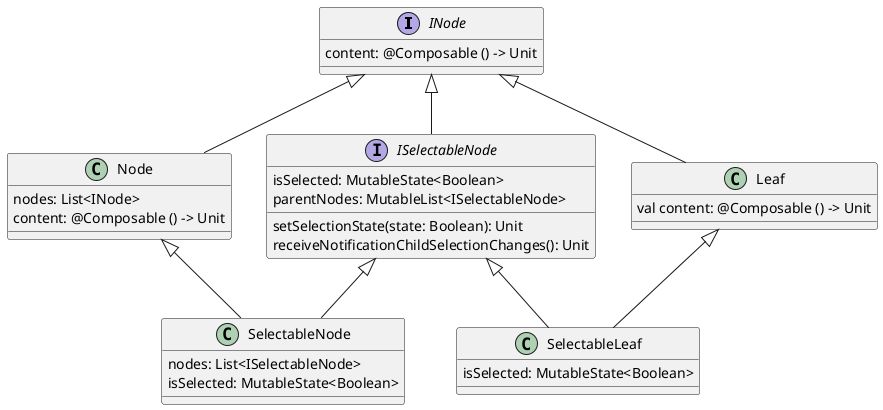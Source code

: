 @startuml
'https://plantuml.com/class-diagram

interface INode {
    {field} content: @Composable () -> Unit
}

class Node {
    {field} nodes: List<INode>
    {field} content: @Composable () -> Unit
}
INode <|-- Node

class Leaf {
    {field} val content: @Composable () -> Unit
}
INode <|-- Leaf



interface ISelectableNode {
    {field} isSelected: MutableState<Boolean>
    {field} parentNodes: MutableList<ISelectableNode>
    {method} setSelectionState(state: Boolean): Unit
    {method} receiveNotificationChildSelectionChanges(): Unit
}
INode <|-- ISelectableNode

class SelectableNode {
    {field} nodes: List<ISelectableNode>
    {field} isSelected: MutableState<Boolean>
}
Node <|-- SelectableNode

ISelectableNode <|-- SelectableNode
class SelectableLeaf {
    {field} isSelected: MutableState<Boolean>
}
Leaf <|-- SelectableLeaf
ISelectableNode <|-- SelectableLeaf

@enduml